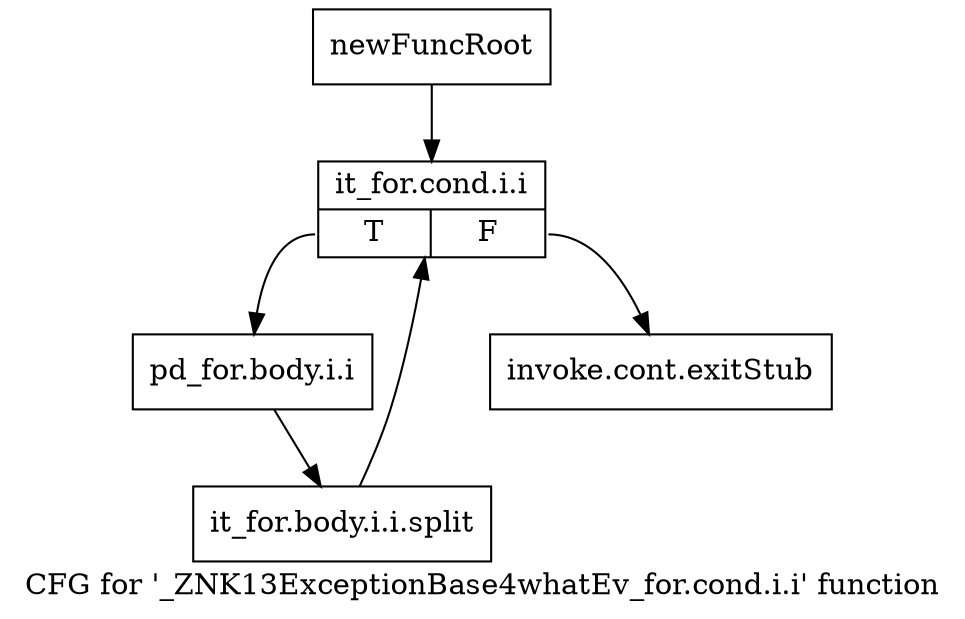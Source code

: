 digraph "CFG for '_ZNK13ExceptionBase4whatEv_for.cond.i.i' function" {
	label="CFG for '_ZNK13ExceptionBase4whatEv_for.cond.i.i' function";

	Node0x90930e0 [shape=record,label="{newFuncRoot}"];
	Node0x90930e0 -> Node0x9093180;
	Node0x9093130 [shape=record,label="{invoke.cont.exitStub}"];
	Node0x9093180 [shape=record,label="{it_for.cond.i.i|{<s0>T|<s1>F}}"];
	Node0x9093180:s0 -> Node0x90931d0;
	Node0x9093180:s1 -> Node0x9093130;
	Node0x90931d0 [shape=record,label="{pd_for.body.i.i}"];
	Node0x90931d0 -> Node0xc5c3450;
	Node0xc5c3450 [shape=record,label="{it_for.body.i.i.split}"];
	Node0xc5c3450 -> Node0x9093180;
}
